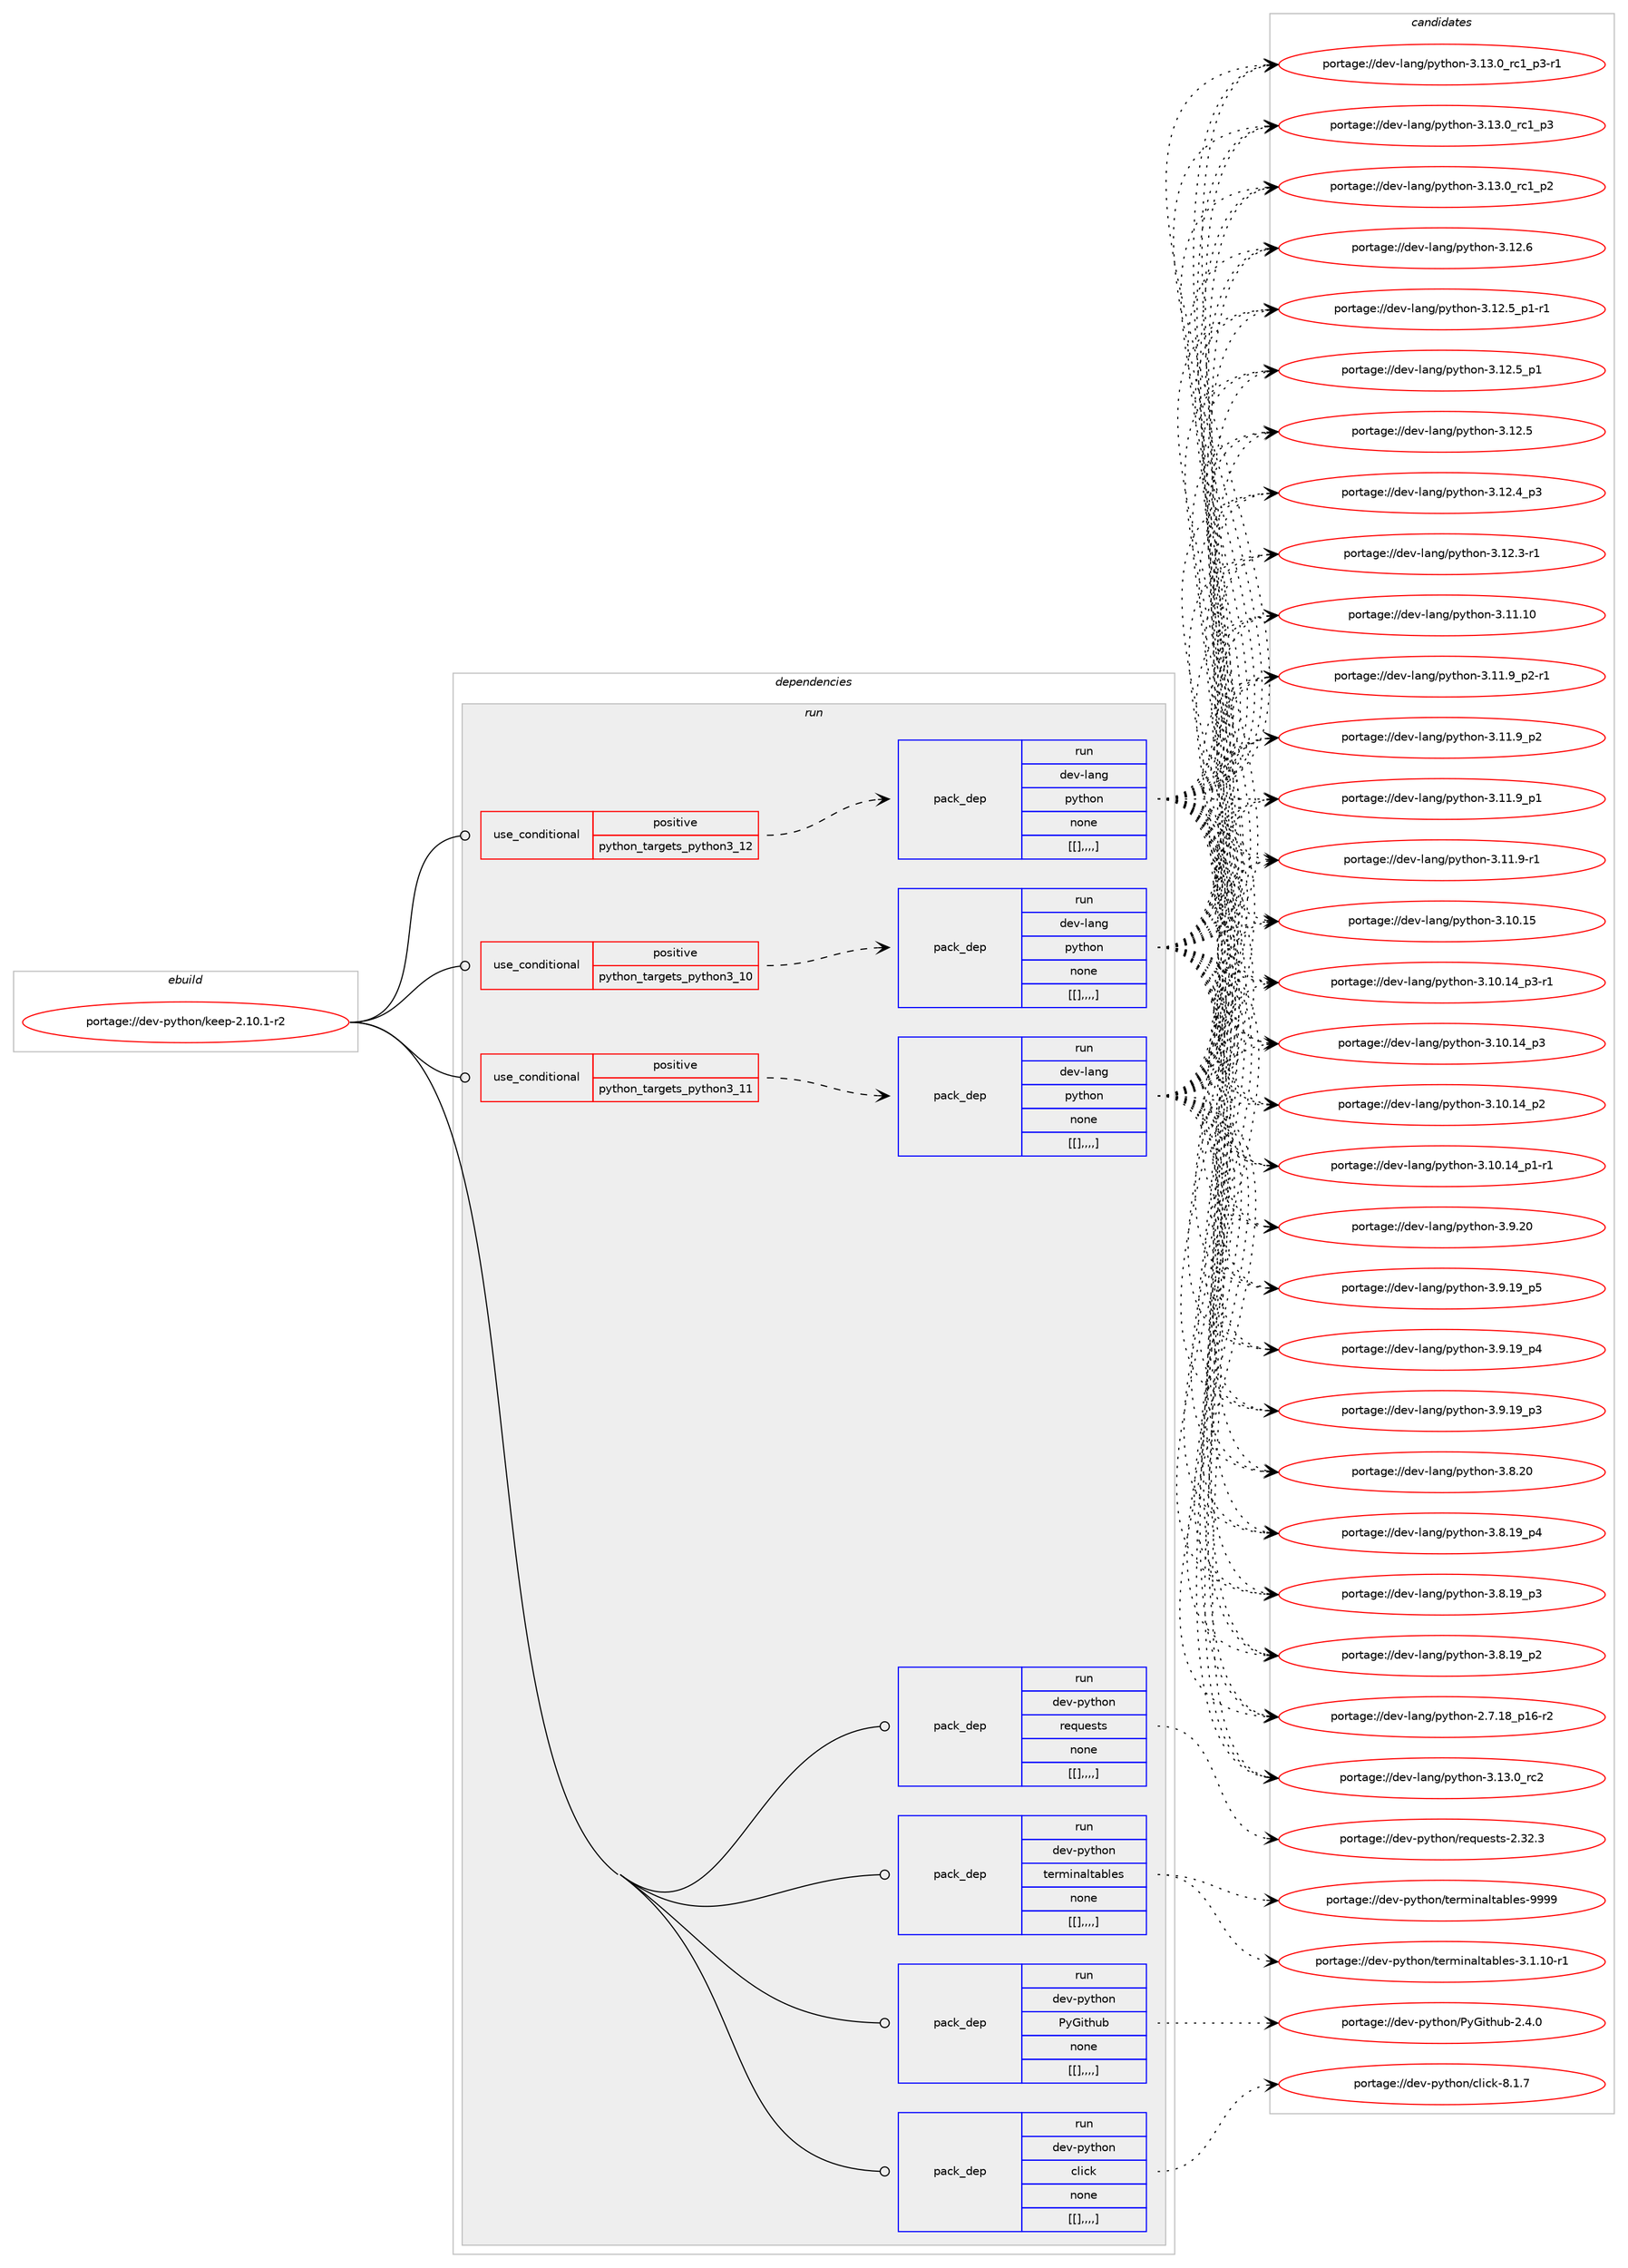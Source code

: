 digraph prolog {

# *************
# Graph options
# *************

newrank=true;
concentrate=true;
compound=true;
graph [rankdir=LR,fontname=Helvetica,fontsize=10,ranksep=1.5];#, ranksep=2.5, nodesep=0.2];
edge  [arrowhead=vee];
node  [fontname=Helvetica,fontsize=10];

# **********
# The ebuild
# **********

subgraph cluster_leftcol {
color=gray;
label=<<i>ebuild</i>>;
id [label="portage://dev-python/keep-2.10.1-r2", color=red, width=4, href="../dev-python/keep-2.10.1-r2.svg"];
}

# ****************
# The dependencies
# ****************

subgraph cluster_midcol {
color=gray;
label=<<i>dependencies</i>>;
subgraph cluster_compile {
fillcolor="#eeeeee";
style=filled;
label=<<i>compile</i>>;
}
subgraph cluster_compileandrun {
fillcolor="#eeeeee";
style=filled;
label=<<i>compile and run</i>>;
}
subgraph cluster_run {
fillcolor="#eeeeee";
style=filled;
label=<<i>run</i>>;
subgraph cond34684 {
dependency150480 [label=<<TABLE BORDER="0" CELLBORDER="1" CELLSPACING="0" CELLPADDING="4"><TR><TD ROWSPAN="3" CELLPADDING="10">use_conditional</TD></TR><TR><TD>positive</TD></TR><TR><TD>python_targets_python3_10</TD></TR></TABLE>>, shape=none, color=red];
subgraph pack114578 {
dependency150481 [label=<<TABLE BORDER="0" CELLBORDER="1" CELLSPACING="0" CELLPADDING="4" WIDTH="220"><TR><TD ROWSPAN="6" CELLPADDING="30">pack_dep</TD></TR><TR><TD WIDTH="110">run</TD></TR><TR><TD>dev-lang</TD></TR><TR><TD>python</TD></TR><TR><TD>none</TD></TR><TR><TD>[[],,,,]</TD></TR></TABLE>>, shape=none, color=blue];
}
dependency150480:e -> dependency150481:w [weight=20,style="dashed",arrowhead="vee"];
}
id:e -> dependency150480:w [weight=20,style="solid",arrowhead="odot"];
subgraph cond34685 {
dependency150482 [label=<<TABLE BORDER="0" CELLBORDER="1" CELLSPACING="0" CELLPADDING="4"><TR><TD ROWSPAN="3" CELLPADDING="10">use_conditional</TD></TR><TR><TD>positive</TD></TR><TR><TD>python_targets_python3_11</TD></TR></TABLE>>, shape=none, color=red];
subgraph pack114579 {
dependency150483 [label=<<TABLE BORDER="0" CELLBORDER="1" CELLSPACING="0" CELLPADDING="4" WIDTH="220"><TR><TD ROWSPAN="6" CELLPADDING="30">pack_dep</TD></TR><TR><TD WIDTH="110">run</TD></TR><TR><TD>dev-lang</TD></TR><TR><TD>python</TD></TR><TR><TD>none</TD></TR><TR><TD>[[],,,,]</TD></TR></TABLE>>, shape=none, color=blue];
}
dependency150482:e -> dependency150483:w [weight=20,style="dashed",arrowhead="vee"];
}
id:e -> dependency150482:w [weight=20,style="solid",arrowhead="odot"];
subgraph cond34686 {
dependency150484 [label=<<TABLE BORDER="0" CELLBORDER="1" CELLSPACING="0" CELLPADDING="4"><TR><TD ROWSPAN="3" CELLPADDING="10">use_conditional</TD></TR><TR><TD>positive</TD></TR><TR><TD>python_targets_python3_12</TD></TR></TABLE>>, shape=none, color=red];
subgraph pack114580 {
dependency150485 [label=<<TABLE BORDER="0" CELLBORDER="1" CELLSPACING="0" CELLPADDING="4" WIDTH="220"><TR><TD ROWSPAN="6" CELLPADDING="30">pack_dep</TD></TR><TR><TD WIDTH="110">run</TD></TR><TR><TD>dev-lang</TD></TR><TR><TD>python</TD></TR><TR><TD>none</TD></TR><TR><TD>[[],,,,]</TD></TR></TABLE>>, shape=none, color=blue];
}
dependency150484:e -> dependency150485:w [weight=20,style="dashed",arrowhead="vee"];
}
id:e -> dependency150484:w [weight=20,style="solid",arrowhead="odot"];
subgraph pack114581 {
dependency150486 [label=<<TABLE BORDER="0" CELLBORDER="1" CELLSPACING="0" CELLPADDING="4" WIDTH="220"><TR><TD ROWSPAN="6" CELLPADDING="30">pack_dep</TD></TR><TR><TD WIDTH="110">run</TD></TR><TR><TD>dev-python</TD></TR><TR><TD>PyGithub</TD></TR><TR><TD>none</TD></TR><TR><TD>[[],,,,]</TD></TR></TABLE>>, shape=none, color=blue];
}
id:e -> dependency150486:w [weight=20,style="solid",arrowhead="odot"];
subgraph pack114582 {
dependency150487 [label=<<TABLE BORDER="0" CELLBORDER="1" CELLSPACING="0" CELLPADDING="4" WIDTH="220"><TR><TD ROWSPAN="6" CELLPADDING="30">pack_dep</TD></TR><TR><TD WIDTH="110">run</TD></TR><TR><TD>dev-python</TD></TR><TR><TD>click</TD></TR><TR><TD>none</TD></TR><TR><TD>[[],,,,]</TD></TR></TABLE>>, shape=none, color=blue];
}
id:e -> dependency150487:w [weight=20,style="solid",arrowhead="odot"];
subgraph pack114583 {
dependency150488 [label=<<TABLE BORDER="0" CELLBORDER="1" CELLSPACING="0" CELLPADDING="4" WIDTH="220"><TR><TD ROWSPAN="6" CELLPADDING="30">pack_dep</TD></TR><TR><TD WIDTH="110">run</TD></TR><TR><TD>dev-python</TD></TR><TR><TD>requests</TD></TR><TR><TD>none</TD></TR><TR><TD>[[],,,,]</TD></TR></TABLE>>, shape=none, color=blue];
}
id:e -> dependency150488:w [weight=20,style="solid",arrowhead="odot"];
subgraph pack114584 {
dependency150489 [label=<<TABLE BORDER="0" CELLBORDER="1" CELLSPACING="0" CELLPADDING="4" WIDTH="220"><TR><TD ROWSPAN="6" CELLPADDING="30">pack_dep</TD></TR><TR><TD WIDTH="110">run</TD></TR><TR><TD>dev-python</TD></TR><TR><TD>terminaltables</TD></TR><TR><TD>none</TD></TR><TR><TD>[[],,,,]</TD></TR></TABLE>>, shape=none, color=blue];
}
id:e -> dependency150489:w [weight=20,style="solid",arrowhead="odot"];
}
}

# **************
# The candidates
# **************

subgraph cluster_choices {
rank=same;
color=gray;
label=<<i>candidates</i>>;

subgraph choice114578 {
color=black;
nodesep=1;
choice10010111845108971101034711212111610411111045514649514648951149950 [label="portage://dev-lang/python-3.13.0_rc2", color=red, width=4,href="../dev-lang/python-3.13.0_rc2.svg"];
choice1001011184510897110103471121211161041111104551464951464895114994995112514511449 [label="portage://dev-lang/python-3.13.0_rc1_p3-r1", color=red, width=4,href="../dev-lang/python-3.13.0_rc1_p3-r1.svg"];
choice100101118451089711010347112121116104111110455146495146489511499499511251 [label="portage://dev-lang/python-3.13.0_rc1_p3", color=red, width=4,href="../dev-lang/python-3.13.0_rc1_p3.svg"];
choice100101118451089711010347112121116104111110455146495146489511499499511250 [label="portage://dev-lang/python-3.13.0_rc1_p2", color=red, width=4,href="../dev-lang/python-3.13.0_rc1_p2.svg"];
choice10010111845108971101034711212111610411111045514649504654 [label="portage://dev-lang/python-3.12.6", color=red, width=4,href="../dev-lang/python-3.12.6.svg"];
choice1001011184510897110103471121211161041111104551464950465395112494511449 [label="portage://dev-lang/python-3.12.5_p1-r1", color=red, width=4,href="../dev-lang/python-3.12.5_p1-r1.svg"];
choice100101118451089711010347112121116104111110455146495046539511249 [label="portage://dev-lang/python-3.12.5_p1", color=red, width=4,href="../dev-lang/python-3.12.5_p1.svg"];
choice10010111845108971101034711212111610411111045514649504653 [label="portage://dev-lang/python-3.12.5", color=red, width=4,href="../dev-lang/python-3.12.5.svg"];
choice100101118451089711010347112121116104111110455146495046529511251 [label="portage://dev-lang/python-3.12.4_p3", color=red, width=4,href="../dev-lang/python-3.12.4_p3.svg"];
choice100101118451089711010347112121116104111110455146495046514511449 [label="portage://dev-lang/python-3.12.3-r1", color=red, width=4,href="../dev-lang/python-3.12.3-r1.svg"];
choice1001011184510897110103471121211161041111104551464949464948 [label="portage://dev-lang/python-3.11.10", color=red, width=4,href="../dev-lang/python-3.11.10.svg"];
choice1001011184510897110103471121211161041111104551464949465795112504511449 [label="portage://dev-lang/python-3.11.9_p2-r1", color=red, width=4,href="../dev-lang/python-3.11.9_p2-r1.svg"];
choice100101118451089711010347112121116104111110455146494946579511250 [label="portage://dev-lang/python-3.11.9_p2", color=red, width=4,href="../dev-lang/python-3.11.9_p2.svg"];
choice100101118451089711010347112121116104111110455146494946579511249 [label="portage://dev-lang/python-3.11.9_p1", color=red, width=4,href="../dev-lang/python-3.11.9_p1.svg"];
choice100101118451089711010347112121116104111110455146494946574511449 [label="portage://dev-lang/python-3.11.9-r1", color=red, width=4,href="../dev-lang/python-3.11.9-r1.svg"];
choice1001011184510897110103471121211161041111104551464948464953 [label="portage://dev-lang/python-3.10.15", color=red, width=4,href="../dev-lang/python-3.10.15.svg"];
choice100101118451089711010347112121116104111110455146494846495295112514511449 [label="portage://dev-lang/python-3.10.14_p3-r1", color=red, width=4,href="../dev-lang/python-3.10.14_p3-r1.svg"];
choice10010111845108971101034711212111610411111045514649484649529511251 [label="portage://dev-lang/python-3.10.14_p3", color=red, width=4,href="../dev-lang/python-3.10.14_p3.svg"];
choice10010111845108971101034711212111610411111045514649484649529511250 [label="portage://dev-lang/python-3.10.14_p2", color=red, width=4,href="../dev-lang/python-3.10.14_p2.svg"];
choice100101118451089711010347112121116104111110455146494846495295112494511449 [label="portage://dev-lang/python-3.10.14_p1-r1", color=red, width=4,href="../dev-lang/python-3.10.14_p1-r1.svg"];
choice10010111845108971101034711212111610411111045514657465048 [label="portage://dev-lang/python-3.9.20", color=red, width=4,href="../dev-lang/python-3.9.20.svg"];
choice100101118451089711010347112121116104111110455146574649579511253 [label="portage://dev-lang/python-3.9.19_p5", color=red, width=4,href="../dev-lang/python-3.9.19_p5.svg"];
choice100101118451089711010347112121116104111110455146574649579511252 [label="portage://dev-lang/python-3.9.19_p4", color=red, width=4,href="../dev-lang/python-3.9.19_p4.svg"];
choice100101118451089711010347112121116104111110455146574649579511251 [label="portage://dev-lang/python-3.9.19_p3", color=red, width=4,href="../dev-lang/python-3.9.19_p3.svg"];
choice10010111845108971101034711212111610411111045514656465048 [label="portage://dev-lang/python-3.8.20", color=red, width=4,href="../dev-lang/python-3.8.20.svg"];
choice100101118451089711010347112121116104111110455146564649579511252 [label="portage://dev-lang/python-3.8.19_p4", color=red, width=4,href="../dev-lang/python-3.8.19_p4.svg"];
choice100101118451089711010347112121116104111110455146564649579511251 [label="portage://dev-lang/python-3.8.19_p3", color=red, width=4,href="../dev-lang/python-3.8.19_p3.svg"];
choice100101118451089711010347112121116104111110455146564649579511250 [label="portage://dev-lang/python-3.8.19_p2", color=red, width=4,href="../dev-lang/python-3.8.19_p2.svg"];
choice100101118451089711010347112121116104111110455046554649569511249544511450 [label="portage://dev-lang/python-2.7.18_p16-r2", color=red, width=4,href="../dev-lang/python-2.7.18_p16-r2.svg"];
dependency150481:e -> choice10010111845108971101034711212111610411111045514649514648951149950:w [style=dotted,weight="100"];
dependency150481:e -> choice1001011184510897110103471121211161041111104551464951464895114994995112514511449:w [style=dotted,weight="100"];
dependency150481:e -> choice100101118451089711010347112121116104111110455146495146489511499499511251:w [style=dotted,weight="100"];
dependency150481:e -> choice100101118451089711010347112121116104111110455146495146489511499499511250:w [style=dotted,weight="100"];
dependency150481:e -> choice10010111845108971101034711212111610411111045514649504654:w [style=dotted,weight="100"];
dependency150481:e -> choice1001011184510897110103471121211161041111104551464950465395112494511449:w [style=dotted,weight="100"];
dependency150481:e -> choice100101118451089711010347112121116104111110455146495046539511249:w [style=dotted,weight="100"];
dependency150481:e -> choice10010111845108971101034711212111610411111045514649504653:w [style=dotted,weight="100"];
dependency150481:e -> choice100101118451089711010347112121116104111110455146495046529511251:w [style=dotted,weight="100"];
dependency150481:e -> choice100101118451089711010347112121116104111110455146495046514511449:w [style=dotted,weight="100"];
dependency150481:e -> choice1001011184510897110103471121211161041111104551464949464948:w [style=dotted,weight="100"];
dependency150481:e -> choice1001011184510897110103471121211161041111104551464949465795112504511449:w [style=dotted,weight="100"];
dependency150481:e -> choice100101118451089711010347112121116104111110455146494946579511250:w [style=dotted,weight="100"];
dependency150481:e -> choice100101118451089711010347112121116104111110455146494946579511249:w [style=dotted,weight="100"];
dependency150481:e -> choice100101118451089711010347112121116104111110455146494946574511449:w [style=dotted,weight="100"];
dependency150481:e -> choice1001011184510897110103471121211161041111104551464948464953:w [style=dotted,weight="100"];
dependency150481:e -> choice100101118451089711010347112121116104111110455146494846495295112514511449:w [style=dotted,weight="100"];
dependency150481:e -> choice10010111845108971101034711212111610411111045514649484649529511251:w [style=dotted,weight="100"];
dependency150481:e -> choice10010111845108971101034711212111610411111045514649484649529511250:w [style=dotted,weight="100"];
dependency150481:e -> choice100101118451089711010347112121116104111110455146494846495295112494511449:w [style=dotted,weight="100"];
dependency150481:e -> choice10010111845108971101034711212111610411111045514657465048:w [style=dotted,weight="100"];
dependency150481:e -> choice100101118451089711010347112121116104111110455146574649579511253:w [style=dotted,weight="100"];
dependency150481:e -> choice100101118451089711010347112121116104111110455146574649579511252:w [style=dotted,weight="100"];
dependency150481:e -> choice100101118451089711010347112121116104111110455146574649579511251:w [style=dotted,weight="100"];
dependency150481:e -> choice10010111845108971101034711212111610411111045514656465048:w [style=dotted,weight="100"];
dependency150481:e -> choice100101118451089711010347112121116104111110455146564649579511252:w [style=dotted,weight="100"];
dependency150481:e -> choice100101118451089711010347112121116104111110455146564649579511251:w [style=dotted,weight="100"];
dependency150481:e -> choice100101118451089711010347112121116104111110455146564649579511250:w [style=dotted,weight="100"];
dependency150481:e -> choice100101118451089711010347112121116104111110455046554649569511249544511450:w [style=dotted,weight="100"];
}
subgraph choice114579 {
color=black;
nodesep=1;
choice10010111845108971101034711212111610411111045514649514648951149950 [label="portage://dev-lang/python-3.13.0_rc2", color=red, width=4,href="../dev-lang/python-3.13.0_rc2.svg"];
choice1001011184510897110103471121211161041111104551464951464895114994995112514511449 [label="portage://dev-lang/python-3.13.0_rc1_p3-r1", color=red, width=4,href="../dev-lang/python-3.13.0_rc1_p3-r1.svg"];
choice100101118451089711010347112121116104111110455146495146489511499499511251 [label="portage://dev-lang/python-3.13.0_rc1_p3", color=red, width=4,href="../dev-lang/python-3.13.0_rc1_p3.svg"];
choice100101118451089711010347112121116104111110455146495146489511499499511250 [label="portage://dev-lang/python-3.13.0_rc1_p2", color=red, width=4,href="../dev-lang/python-3.13.0_rc1_p2.svg"];
choice10010111845108971101034711212111610411111045514649504654 [label="portage://dev-lang/python-3.12.6", color=red, width=4,href="../dev-lang/python-3.12.6.svg"];
choice1001011184510897110103471121211161041111104551464950465395112494511449 [label="portage://dev-lang/python-3.12.5_p1-r1", color=red, width=4,href="../dev-lang/python-3.12.5_p1-r1.svg"];
choice100101118451089711010347112121116104111110455146495046539511249 [label="portage://dev-lang/python-3.12.5_p1", color=red, width=4,href="../dev-lang/python-3.12.5_p1.svg"];
choice10010111845108971101034711212111610411111045514649504653 [label="portage://dev-lang/python-3.12.5", color=red, width=4,href="../dev-lang/python-3.12.5.svg"];
choice100101118451089711010347112121116104111110455146495046529511251 [label="portage://dev-lang/python-3.12.4_p3", color=red, width=4,href="../dev-lang/python-3.12.4_p3.svg"];
choice100101118451089711010347112121116104111110455146495046514511449 [label="portage://dev-lang/python-3.12.3-r1", color=red, width=4,href="../dev-lang/python-3.12.3-r1.svg"];
choice1001011184510897110103471121211161041111104551464949464948 [label="portage://dev-lang/python-3.11.10", color=red, width=4,href="../dev-lang/python-3.11.10.svg"];
choice1001011184510897110103471121211161041111104551464949465795112504511449 [label="portage://dev-lang/python-3.11.9_p2-r1", color=red, width=4,href="../dev-lang/python-3.11.9_p2-r1.svg"];
choice100101118451089711010347112121116104111110455146494946579511250 [label="portage://dev-lang/python-3.11.9_p2", color=red, width=4,href="../dev-lang/python-3.11.9_p2.svg"];
choice100101118451089711010347112121116104111110455146494946579511249 [label="portage://dev-lang/python-3.11.9_p1", color=red, width=4,href="../dev-lang/python-3.11.9_p1.svg"];
choice100101118451089711010347112121116104111110455146494946574511449 [label="portage://dev-lang/python-3.11.9-r1", color=red, width=4,href="../dev-lang/python-3.11.9-r1.svg"];
choice1001011184510897110103471121211161041111104551464948464953 [label="portage://dev-lang/python-3.10.15", color=red, width=4,href="../dev-lang/python-3.10.15.svg"];
choice100101118451089711010347112121116104111110455146494846495295112514511449 [label="portage://dev-lang/python-3.10.14_p3-r1", color=red, width=4,href="../dev-lang/python-3.10.14_p3-r1.svg"];
choice10010111845108971101034711212111610411111045514649484649529511251 [label="portage://dev-lang/python-3.10.14_p3", color=red, width=4,href="../dev-lang/python-3.10.14_p3.svg"];
choice10010111845108971101034711212111610411111045514649484649529511250 [label="portage://dev-lang/python-3.10.14_p2", color=red, width=4,href="../dev-lang/python-3.10.14_p2.svg"];
choice100101118451089711010347112121116104111110455146494846495295112494511449 [label="portage://dev-lang/python-3.10.14_p1-r1", color=red, width=4,href="../dev-lang/python-3.10.14_p1-r1.svg"];
choice10010111845108971101034711212111610411111045514657465048 [label="portage://dev-lang/python-3.9.20", color=red, width=4,href="../dev-lang/python-3.9.20.svg"];
choice100101118451089711010347112121116104111110455146574649579511253 [label="portage://dev-lang/python-3.9.19_p5", color=red, width=4,href="../dev-lang/python-3.9.19_p5.svg"];
choice100101118451089711010347112121116104111110455146574649579511252 [label="portage://dev-lang/python-3.9.19_p4", color=red, width=4,href="../dev-lang/python-3.9.19_p4.svg"];
choice100101118451089711010347112121116104111110455146574649579511251 [label="portage://dev-lang/python-3.9.19_p3", color=red, width=4,href="../dev-lang/python-3.9.19_p3.svg"];
choice10010111845108971101034711212111610411111045514656465048 [label="portage://dev-lang/python-3.8.20", color=red, width=4,href="../dev-lang/python-3.8.20.svg"];
choice100101118451089711010347112121116104111110455146564649579511252 [label="portage://dev-lang/python-3.8.19_p4", color=red, width=4,href="../dev-lang/python-3.8.19_p4.svg"];
choice100101118451089711010347112121116104111110455146564649579511251 [label="portage://dev-lang/python-3.8.19_p3", color=red, width=4,href="../dev-lang/python-3.8.19_p3.svg"];
choice100101118451089711010347112121116104111110455146564649579511250 [label="portage://dev-lang/python-3.8.19_p2", color=red, width=4,href="../dev-lang/python-3.8.19_p2.svg"];
choice100101118451089711010347112121116104111110455046554649569511249544511450 [label="portage://dev-lang/python-2.7.18_p16-r2", color=red, width=4,href="../dev-lang/python-2.7.18_p16-r2.svg"];
dependency150483:e -> choice10010111845108971101034711212111610411111045514649514648951149950:w [style=dotted,weight="100"];
dependency150483:e -> choice1001011184510897110103471121211161041111104551464951464895114994995112514511449:w [style=dotted,weight="100"];
dependency150483:e -> choice100101118451089711010347112121116104111110455146495146489511499499511251:w [style=dotted,weight="100"];
dependency150483:e -> choice100101118451089711010347112121116104111110455146495146489511499499511250:w [style=dotted,weight="100"];
dependency150483:e -> choice10010111845108971101034711212111610411111045514649504654:w [style=dotted,weight="100"];
dependency150483:e -> choice1001011184510897110103471121211161041111104551464950465395112494511449:w [style=dotted,weight="100"];
dependency150483:e -> choice100101118451089711010347112121116104111110455146495046539511249:w [style=dotted,weight="100"];
dependency150483:e -> choice10010111845108971101034711212111610411111045514649504653:w [style=dotted,weight="100"];
dependency150483:e -> choice100101118451089711010347112121116104111110455146495046529511251:w [style=dotted,weight="100"];
dependency150483:e -> choice100101118451089711010347112121116104111110455146495046514511449:w [style=dotted,weight="100"];
dependency150483:e -> choice1001011184510897110103471121211161041111104551464949464948:w [style=dotted,weight="100"];
dependency150483:e -> choice1001011184510897110103471121211161041111104551464949465795112504511449:w [style=dotted,weight="100"];
dependency150483:e -> choice100101118451089711010347112121116104111110455146494946579511250:w [style=dotted,weight="100"];
dependency150483:e -> choice100101118451089711010347112121116104111110455146494946579511249:w [style=dotted,weight="100"];
dependency150483:e -> choice100101118451089711010347112121116104111110455146494946574511449:w [style=dotted,weight="100"];
dependency150483:e -> choice1001011184510897110103471121211161041111104551464948464953:w [style=dotted,weight="100"];
dependency150483:e -> choice100101118451089711010347112121116104111110455146494846495295112514511449:w [style=dotted,weight="100"];
dependency150483:e -> choice10010111845108971101034711212111610411111045514649484649529511251:w [style=dotted,weight="100"];
dependency150483:e -> choice10010111845108971101034711212111610411111045514649484649529511250:w [style=dotted,weight="100"];
dependency150483:e -> choice100101118451089711010347112121116104111110455146494846495295112494511449:w [style=dotted,weight="100"];
dependency150483:e -> choice10010111845108971101034711212111610411111045514657465048:w [style=dotted,weight="100"];
dependency150483:e -> choice100101118451089711010347112121116104111110455146574649579511253:w [style=dotted,weight="100"];
dependency150483:e -> choice100101118451089711010347112121116104111110455146574649579511252:w [style=dotted,weight="100"];
dependency150483:e -> choice100101118451089711010347112121116104111110455146574649579511251:w [style=dotted,weight="100"];
dependency150483:e -> choice10010111845108971101034711212111610411111045514656465048:w [style=dotted,weight="100"];
dependency150483:e -> choice100101118451089711010347112121116104111110455146564649579511252:w [style=dotted,weight="100"];
dependency150483:e -> choice100101118451089711010347112121116104111110455146564649579511251:w [style=dotted,weight="100"];
dependency150483:e -> choice100101118451089711010347112121116104111110455146564649579511250:w [style=dotted,weight="100"];
dependency150483:e -> choice100101118451089711010347112121116104111110455046554649569511249544511450:w [style=dotted,weight="100"];
}
subgraph choice114580 {
color=black;
nodesep=1;
choice10010111845108971101034711212111610411111045514649514648951149950 [label="portage://dev-lang/python-3.13.0_rc2", color=red, width=4,href="../dev-lang/python-3.13.0_rc2.svg"];
choice1001011184510897110103471121211161041111104551464951464895114994995112514511449 [label="portage://dev-lang/python-3.13.0_rc1_p3-r1", color=red, width=4,href="../dev-lang/python-3.13.0_rc1_p3-r1.svg"];
choice100101118451089711010347112121116104111110455146495146489511499499511251 [label="portage://dev-lang/python-3.13.0_rc1_p3", color=red, width=4,href="../dev-lang/python-3.13.0_rc1_p3.svg"];
choice100101118451089711010347112121116104111110455146495146489511499499511250 [label="portage://dev-lang/python-3.13.0_rc1_p2", color=red, width=4,href="../dev-lang/python-3.13.0_rc1_p2.svg"];
choice10010111845108971101034711212111610411111045514649504654 [label="portage://dev-lang/python-3.12.6", color=red, width=4,href="../dev-lang/python-3.12.6.svg"];
choice1001011184510897110103471121211161041111104551464950465395112494511449 [label="portage://dev-lang/python-3.12.5_p1-r1", color=red, width=4,href="../dev-lang/python-3.12.5_p1-r1.svg"];
choice100101118451089711010347112121116104111110455146495046539511249 [label="portage://dev-lang/python-3.12.5_p1", color=red, width=4,href="../dev-lang/python-3.12.5_p1.svg"];
choice10010111845108971101034711212111610411111045514649504653 [label="portage://dev-lang/python-3.12.5", color=red, width=4,href="../dev-lang/python-3.12.5.svg"];
choice100101118451089711010347112121116104111110455146495046529511251 [label="portage://dev-lang/python-3.12.4_p3", color=red, width=4,href="../dev-lang/python-3.12.4_p3.svg"];
choice100101118451089711010347112121116104111110455146495046514511449 [label="portage://dev-lang/python-3.12.3-r1", color=red, width=4,href="../dev-lang/python-3.12.3-r1.svg"];
choice1001011184510897110103471121211161041111104551464949464948 [label="portage://dev-lang/python-3.11.10", color=red, width=4,href="../dev-lang/python-3.11.10.svg"];
choice1001011184510897110103471121211161041111104551464949465795112504511449 [label="portage://dev-lang/python-3.11.9_p2-r1", color=red, width=4,href="../dev-lang/python-3.11.9_p2-r1.svg"];
choice100101118451089711010347112121116104111110455146494946579511250 [label="portage://dev-lang/python-3.11.9_p2", color=red, width=4,href="../dev-lang/python-3.11.9_p2.svg"];
choice100101118451089711010347112121116104111110455146494946579511249 [label="portage://dev-lang/python-3.11.9_p1", color=red, width=4,href="../dev-lang/python-3.11.9_p1.svg"];
choice100101118451089711010347112121116104111110455146494946574511449 [label="portage://dev-lang/python-3.11.9-r1", color=red, width=4,href="../dev-lang/python-3.11.9-r1.svg"];
choice1001011184510897110103471121211161041111104551464948464953 [label="portage://dev-lang/python-3.10.15", color=red, width=4,href="../dev-lang/python-3.10.15.svg"];
choice100101118451089711010347112121116104111110455146494846495295112514511449 [label="portage://dev-lang/python-3.10.14_p3-r1", color=red, width=4,href="../dev-lang/python-3.10.14_p3-r1.svg"];
choice10010111845108971101034711212111610411111045514649484649529511251 [label="portage://dev-lang/python-3.10.14_p3", color=red, width=4,href="../dev-lang/python-3.10.14_p3.svg"];
choice10010111845108971101034711212111610411111045514649484649529511250 [label="portage://dev-lang/python-3.10.14_p2", color=red, width=4,href="../dev-lang/python-3.10.14_p2.svg"];
choice100101118451089711010347112121116104111110455146494846495295112494511449 [label="portage://dev-lang/python-3.10.14_p1-r1", color=red, width=4,href="../dev-lang/python-3.10.14_p1-r1.svg"];
choice10010111845108971101034711212111610411111045514657465048 [label="portage://dev-lang/python-3.9.20", color=red, width=4,href="../dev-lang/python-3.9.20.svg"];
choice100101118451089711010347112121116104111110455146574649579511253 [label="portage://dev-lang/python-3.9.19_p5", color=red, width=4,href="../dev-lang/python-3.9.19_p5.svg"];
choice100101118451089711010347112121116104111110455146574649579511252 [label="portage://dev-lang/python-3.9.19_p4", color=red, width=4,href="../dev-lang/python-3.9.19_p4.svg"];
choice100101118451089711010347112121116104111110455146574649579511251 [label="portage://dev-lang/python-3.9.19_p3", color=red, width=4,href="../dev-lang/python-3.9.19_p3.svg"];
choice10010111845108971101034711212111610411111045514656465048 [label="portage://dev-lang/python-3.8.20", color=red, width=4,href="../dev-lang/python-3.8.20.svg"];
choice100101118451089711010347112121116104111110455146564649579511252 [label="portage://dev-lang/python-3.8.19_p4", color=red, width=4,href="../dev-lang/python-3.8.19_p4.svg"];
choice100101118451089711010347112121116104111110455146564649579511251 [label="portage://dev-lang/python-3.8.19_p3", color=red, width=4,href="../dev-lang/python-3.8.19_p3.svg"];
choice100101118451089711010347112121116104111110455146564649579511250 [label="portage://dev-lang/python-3.8.19_p2", color=red, width=4,href="../dev-lang/python-3.8.19_p2.svg"];
choice100101118451089711010347112121116104111110455046554649569511249544511450 [label="portage://dev-lang/python-2.7.18_p16-r2", color=red, width=4,href="../dev-lang/python-2.7.18_p16-r2.svg"];
dependency150485:e -> choice10010111845108971101034711212111610411111045514649514648951149950:w [style=dotted,weight="100"];
dependency150485:e -> choice1001011184510897110103471121211161041111104551464951464895114994995112514511449:w [style=dotted,weight="100"];
dependency150485:e -> choice100101118451089711010347112121116104111110455146495146489511499499511251:w [style=dotted,weight="100"];
dependency150485:e -> choice100101118451089711010347112121116104111110455146495146489511499499511250:w [style=dotted,weight="100"];
dependency150485:e -> choice10010111845108971101034711212111610411111045514649504654:w [style=dotted,weight="100"];
dependency150485:e -> choice1001011184510897110103471121211161041111104551464950465395112494511449:w [style=dotted,weight="100"];
dependency150485:e -> choice100101118451089711010347112121116104111110455146495046539511249:w [style=dotted,weight="100"];
dependency150485:e -> choice10010111845108971101034711212111610411111045514649504653:w [style=dotted,weight="100"];
dependency150485:e -> choice100101118451089711010347112121116104111110455146495046529511251:w [style=dotted,weight="100"];
dependency150485:e -> choice100101118451089711010347112121116104111110455146495046514511449:w [style=dotted,weight="100"];
dependency150485:e -> choice1001011184510897110103471121211161041111104551464949464948:w [style=dotted,weight="100"];
dependency150485:e -> choice1001011184510897110103471121211161041111104551464949465795112504511449:w [style=dotted,weight="100"];
dependency150485:e -> choice100101118451089711010347112121116104111110455146494946579511250:w [style=dotted,weight="100"];
dependency150485:e -> choice100101118451089711010347112121116104111110455146494946579511249:w [style=dotted,weight="100"];
dependency150485:e -> choice100101118451089711010347112121116104111110455146494946574511449:w [style=dotted,weight="100"];
dependency150485:e -> choice1001011184510897110103471121211161041111104551464948464953:w [style=dotted,weight="100"];
dependency150485:e -> choice100101118451089711010347112121116104111110455146494846495295112514511449:w [style=dotted,weight="100"];
dependency150485:e -> choice10010111845108971101034711212111610411111045514649484649529511251:w [style=dotted,weight="100"];
dependency150485:e -> choice10010111845108971101034711212111610411111045514649484649529511250:w [style=dotted,weight="100"];
dependency150485:e -> choice100101118451089711010347112121116104111110455146494846495295112494511449:w [style=dotted,weight="100"];
dependency150485:e -> choice10010111845108971101034711212111610411111045514657465048:w [style=dotted,weight="100"];
dependency150485:e -> choice100101118451089711010347112121116104111110455146574649579511253:w [style=dotted,weight="100"];
dependency150485:e -> choice100101118451089711010347112121116104111110455146574649579511252:w [style=dotted,weight="100"];
dependency150485:e -> choice100101118451089711010347112121116104111110455146574649579511251:w [style=dotted,weight="100"];
dependency150485:e -> choice10010111845108971101034711212111610411111045514656465048:w [style=dotted,weight="100"];
dependency150485:e -> choice100101118451089711010347112121116104111110455146564649579511252:w [style=dotted,weight="100"];
dependency150485:e -> choice100101118451089711010347112121116104111110455146564649579511251:w [style=dotted,weight="100"];
dependency150485:e -> choice100101118451089711010347112121116104111110455146564649579511250:w [style=dotted,weight="100"];
dependency150485:e -> choice100101118451089711010347112121116104111110455046554649569511249544511450:w [style=dotted,weight="100"];
}
subgraph choice114581 {
color=black;
nodesep=1;
choice1001011184511212111610411111047801217110511610411798455046524648 [label="portage://dev-python/PyGithub-2.4.0", color=red, width=4,href="../dev-python/PyGithub-2.4.0.svg"];
dependency150486:e -> choice1001011184511212111610411111047801217110511610411798455046524648:w [style=dotted,weight="100"];
}
subgraph choice114582 {
color=black;
nodesep=1;
choice10010111845112121116104111110479910810599107455646494655 [label="portage://dev-python/click-8.1.7", color=red, width=4,href="../dev-python/click-8.1.7.svg"];
dependency150487:e -> choice10010111845112121116104111110479910810599107455646494655:w [style=dotted,weight="100"];
}
subgraph choice114583 {
color=black;
nodesep=1;
choice100101118451121211161041111104711410111311710111511611545504651504651 [label="portage://dev-python/requests-2.32.3", color=red, width=4,href="../dev-python/requests-2.32.3.svg"];
dependency150488:e -> choice100101118451121211161041111104711410111311710111511611545504651504651:w [style=dotted,weight="100"];
}
subgraph choice114584 {
color=black;
nodesep=1;
choice10010111845112121116104111110471161011141091051109710811697981081011154557575757 [label="portage://dev-python/terminaltables-9999", color=red, width=4,href="../dev-python/terminaltables-9999.svg"];
choice1001011184511212111610411111047116101114109105110971081169798108101115455146494649484511449 [label="portage://dev-python/terminaltables-3.1.10-r1", color=red, width=4,href="../dev-python/terminaltables-3.1.10-r1.svg"];
dependency150489:e -> choice10010111845112121116104111110471161011141091051109710811697981081011154557575757:w [style=dotted,weight="100"];
dependency150489:e -> choice1001011184511212111610411111047116101114109105110971081169798108101115455146494649484511449:w [style=dotted,weight="100"];
}
}

}
